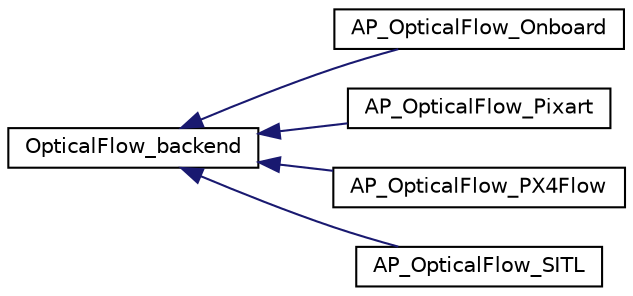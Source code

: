 digraph "Graphical Class Hierarchy"
{
 // INTERACTIVE_SVG=YES
  edge [fontname="Helvetica",fontsize="10",labelfontname="Helvetica",labelfontsize="10"];
  node [fontname="Helvetica",fontsize="10",shape=record];
  rankdir="LR";
  Node1 [label="OpticalFlow_backend",height=0.2,width=0.4,color="black", fillcolor="white", style="filled",URL="$classOpticalFlow__backend.html"];
  Node1 -> Node2 [dir="back",color="midnightblue",fontsize="10",style="solid",fontname="Helvetica"];
  Node2 [label="AP_OpticalFlow_Onboard",height=0.2,width=0.4,color="black", fillcolor="white", style="filled",URL="$classAP__OpticalFlow__Onboard.html"];
  Node1 -> Node3 [dir="back",color="midnightblue",fontsize="10",style="solid",fontname="Helvetica"];
  Node3 [label="AP_OpticalFlow_Pixart",height=0.2,width=0.4,color="black", fillcolor="white", style="filled",URL="$classAP__OpticalFlow__Pixart.html"];
  Node1 -> Node4 [dir="back",color="midnightblue",fontsize="10",style="solid",fontname="Helvetica"];
  Node4 [label="AP_OpticalFlow_PX4Flow",height=0.2,width=0.4,color="black", fillcolor="white", style="filled",URL="$classAP__OpticalFlow__PX4Flow.html"];
  Node1 -> Node5 [dir="back",color="midnightblue",fontsize="10",style="solid",fontname="Helvetica"];
  Node5 [label="AP_OpticalFlow_SITL",height=0.2,width=0.4,color="black", fillcolor="white", style="filled",URL="$classAP__OpticalFlow__SITL.html"];
}
